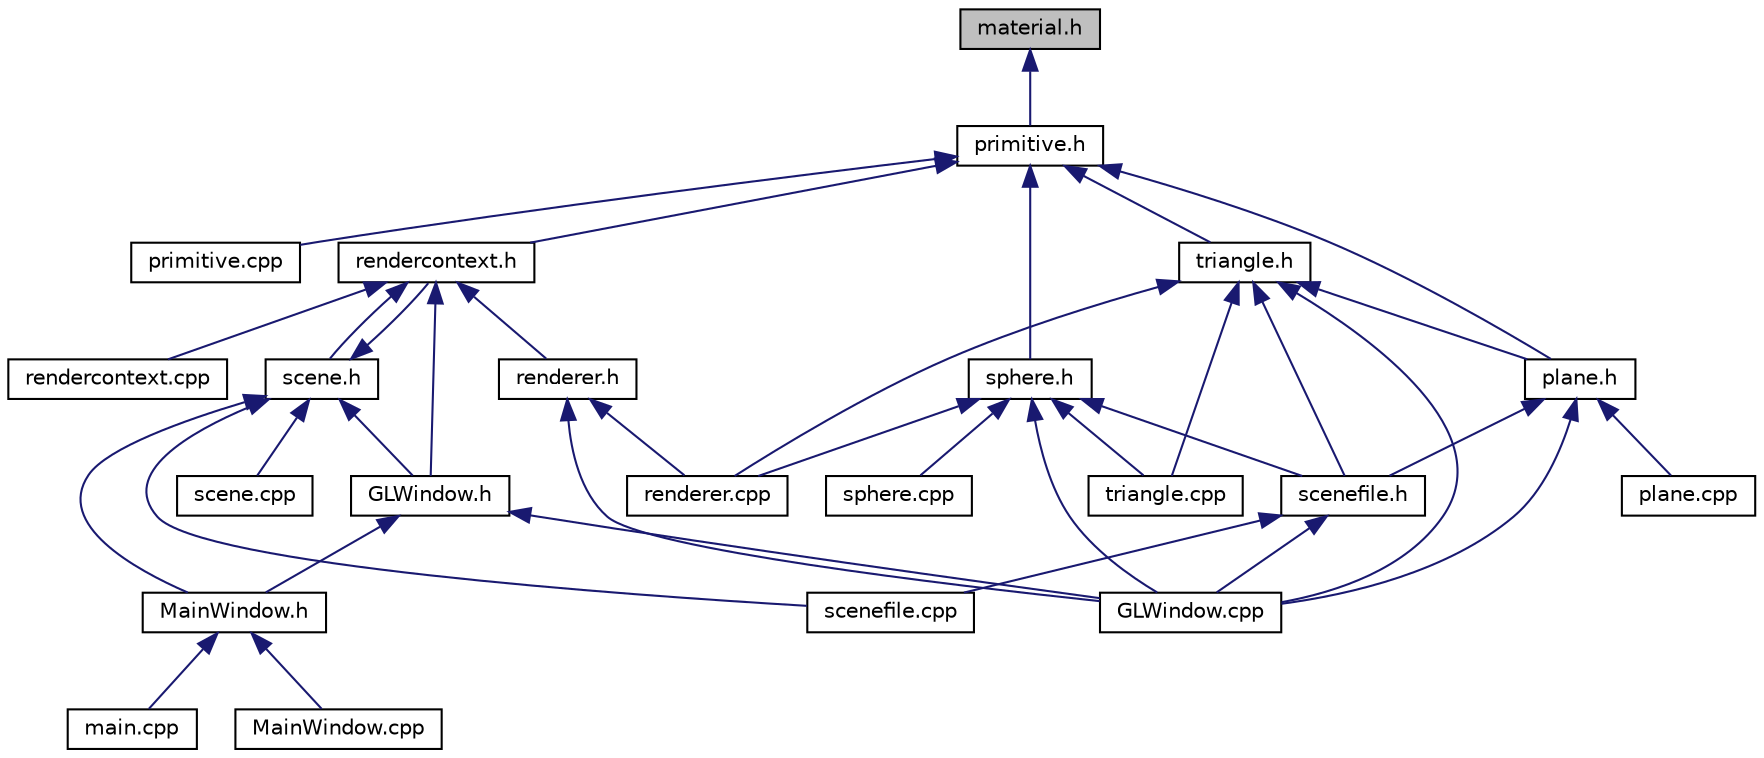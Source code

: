 digraph "material.h"
{
  edge [fontname="Helvetica",fontsize="10",labelfontname="Helvetica",labelfontsize="10"];
  node [fontname="Helvetica",fontsize="10",shape=record];
  Node1 [label="material.h",height=0.2,width=0.4,color="black", fillcolor="grey75", style="filled", fontcolor="black"];
  Node1 -> Node2 [dir="back",color="midnightblue",fontsize="10",style="solid",fontname="Helvetica"];
  Node2 [label="primitive.h",height=0.2,width=0.4,color="black", fillcolor="white", style="filled",URL="$primitive_8h.html"];
  Node2 -> Node3 [dir="back",color="midnightblue",fontsize="10",style="solid",fontname="Helvetica"];
  Node3 [label="primitive.cpp",height=0.2,width=0.4,color="black", fillcolor="white", style="filled",URL="$primitive_8cpp.html"];
  Node2 -> Node4 [dir="back",color="midnightblue",fontsize="10",style="solid",fontname="Helvetica"];
  Node4 [label="rendercontext.h",height=0.2,width=0.4,color="black", fillcolor="white", style="filled",URL="$rendercontext_8h.html"];
  Node4 -> Node5 [dir="back",color="midnightblue",fontsize="10",style="solid",fontname="Helvetica"];
  Node5 [label="rendercontext.cpp",height=0.2,width=0.4,color="black", fillcolor="white", style="filled",URL="$rendercontext_8cpp.html"];
  Node4 -> Node6 [dir="back",color="midnightblue",fontsize="10",style="solid",fontname="Helvetica"];
  Node6 [label="scene.h",height=0.2,width=0.4,color="black", fillcolor="white", style="filled",URL="$scene_8h.html"];
  Node6 -> Node7 [dir="back",color="midnightblue",fontsize="10",style="solid",fontname="Helvetica"];
  Node7 [label="scene.cpp",height=0.2,width=0.4,color="black", fillcolor="white", style="filled",URL="$scene_8cpp.html"];
  Node6 -> Node8 [dir="back",color="midnightblue",fontsize="10",style="solid",fontname="Helvetica"];
  Node8 [label="scenefile.cpp",height=0.2,width=0.4,color="black", fillcolor="white", style="filled",URL="$scenefile_8cpp.html"];
  Node6 -> Node9 [dir="back",color="midnightblue",fontsize="10",style="solid",fontname="Helvetica"];
  Node9 [label="GLWindow.h",height=0.2,width=0.4,color="black", fillcolor="white", style="filled",URL="$_g_l_window_8h.html",tooltip="a basic Qt GL window class for ngl demos "];
  Node9 -> Node10 [dir="back",color="midnightblue",fontsize="10",style="solid",fontname="Helvetica"];
  Node10 [label="GLWindow.cpp",height=0.2,width=0.4,color="black", fillcolor="white", style="filled",URL="$_g_l_window_8cpp.html",tooltip="basic implementation file for the GLWindow class "];
  Node9 -> Node11 [dir="back",color="midnightblue",fontsize="10",style="solid",fontname="Helvetica"];
  Node11 [label="MainWindow.h",height=0.2,width=0.4,color="black", fillcolor="white", style="filled",URL="$_main_window_8h.html",tooltip="The main class for our UI window. "];
  Node11 -> Node12 [dir="back",color="midnightblue",fontsize="10",style="solid",fontname="Helvetica"];
  Node12 [label="main.cpp",height=0.2,width=0.4,color="black", fillcolor="white", style="filled",URL="$main_8cpp.html",tooltip="construct the new MainWindow and pass control to it "];
  Node11 -> Node13 [dir="back",color="midnightblue",fontsize="10",style="solid",fontname="Helvetica"];
  Node13 [label="MainWindow.cpp",height=0.2,width=0.4,color="black", fillcolor="white", style="filled",URL="$_main_window_8cpp.html",tooltip="basic implementation file for the MainWindow class "];
  Node6 -> Node4 [dir="back",color="midnightblue",fontsize="10",style="solid",fontname="Helvetica"];
  Node6 -> Node11 [dir="back",color="midnightblue",fontsize="10",style="solid",fontname="Helvetica"];
  Node4 -> Node9 [dir="back",color="midnightblue",fontsize="10",style="solid",fontname="Helvetica"];
  Node4 -> Node14 [dir="back",color="midnightblue",fontsize="10",style="solid",fontname="Helvetica"];
  Node14 [label="renderer.h",height=0.2,width=0.4,color="black", fillcolor="white", style="filled",URL="$renderer_8h.html"];
  Node14 -> Node10 [dir="back",color="midnightblue",fontsize="10",style="solid",fontname="Helvetica"];
  Node14 -> Node15 [dir="back",color="midnightblue",fontsize="10",style="solid",fontname="Helvetica"];
  Node15 [label="renderer.cpp",height=0.2,width=0.4,color="black", fillcolor="white", style="filled",URL="$renderer_8cpp.html"];
  Node2 -> Node16 [dir="back",color="midnightblue",fontsize="10",style="solid",fontname="Helvetica"];
  Node16 [label="plane.h",height=0.2,width=0.4,color="black", fillcolor="white", style="filled",URL="$plane_8h.html"];
  Node16 -> Node10 [dir="back",color="midnightblue",fontsize="10",style="solid",fontname="Helvetica"];
  Node16 -> Node17 [dir="back",color="midnightblue",fontsize="10",style="solid",fontname="Helvetica"];
  Node17 [label="plane.cpp",height=0.2,width=0.4,color="black", fillcolor="white", style="filled",URL="$plane_8cpp.html"];
  Node16 -> Node18 [dir="back",color="midnightblue",fontsize="10",style="solid",fontname="Helvetica"];
  Node18 [label="scenefile.h",height=0.2,width=0.4,color="black", fillcolor="white", style="filled",URL="$scenefile_8h.html"];
  Node18 -> Node10 [dir="back",color="midnightblue",fontsize="10",style="solid",fontname="Helvetica"];
  Node18 -> Node8 [dir="back",color="midnightblue",fontsize="10",style="solid",fontname="Helvetica"];
  Node2 -> Node19 [dir="back",color="midnightblue",fontsize="10",style="solid",fontname="Helvetica"];
  Node19 [label="sphere.h",height=0.2,width=0.4,color="black", fillcolor="white", style="filled",URL="$sphere_8h.html"];
  Node19 -> Node10 [dir="back",color="midnightblue",fontsize="10",style="solid",fontname="Helvetica"];
  Node19 -> Node15 [dir="back",color="midnightblue",fontsize="10",style="solid",fontname="Helvetica"];
  Node19 -> Node20 [dir="back",color="midnightblue",fontsize="10",style="solid",fontname="Helvetica"];
  Node20 [label="sphere.cpp",height=0.2,width=0.4,color="black", fillcolor="white", style="filled",URL="$sphere_8cpp.html"];
  Node19 -> Node21 [dir="back",color="midnightblue",fontsize="10",style="solid",fontname="Helvetica"];
  Node21 [label="triangle.cpp",height=0.2,width=0.4,color="black", fillcolor="white", style="filled",URL="$triangle_8cpp.html"];
  Node19 -> Node18 [dir="back",color="midnightblue",fontsize="10",style="solid",fontname="Helvetica"];
  Node2 -> Node22 [dir="back",color="midnightblue",fontsize="10",style="solid",fontname="Helvetica"];
  Node22 [label="triangle.h",height=0.2,width=0.4,color="black", fillcolor="white", style="filled",URL="$triangle_8h.html"];
  Node22 -> Node10 [dir="back",color="midnightblue",fontsize="10",style="solid",fontname="Helvetica"];
  Node22 -> Node15 [dir="back",color="midnightblue",fontsize="10",style="solid",fontname="Helvetica"];
  Node22 -> Node21 [dir="back",color="midnightblue",fontsize="10",style="solid",fontname="Helvetica"];
  Node22 -> Node16 [dir="back",color="midnightblue",fontsize="10",style="solid",fontname="Helvetica"];
  Node22 -> Node18 [dir="back",color="midnightblue",fontsize="10",style="solid",fontname="Helvetica"];
}
